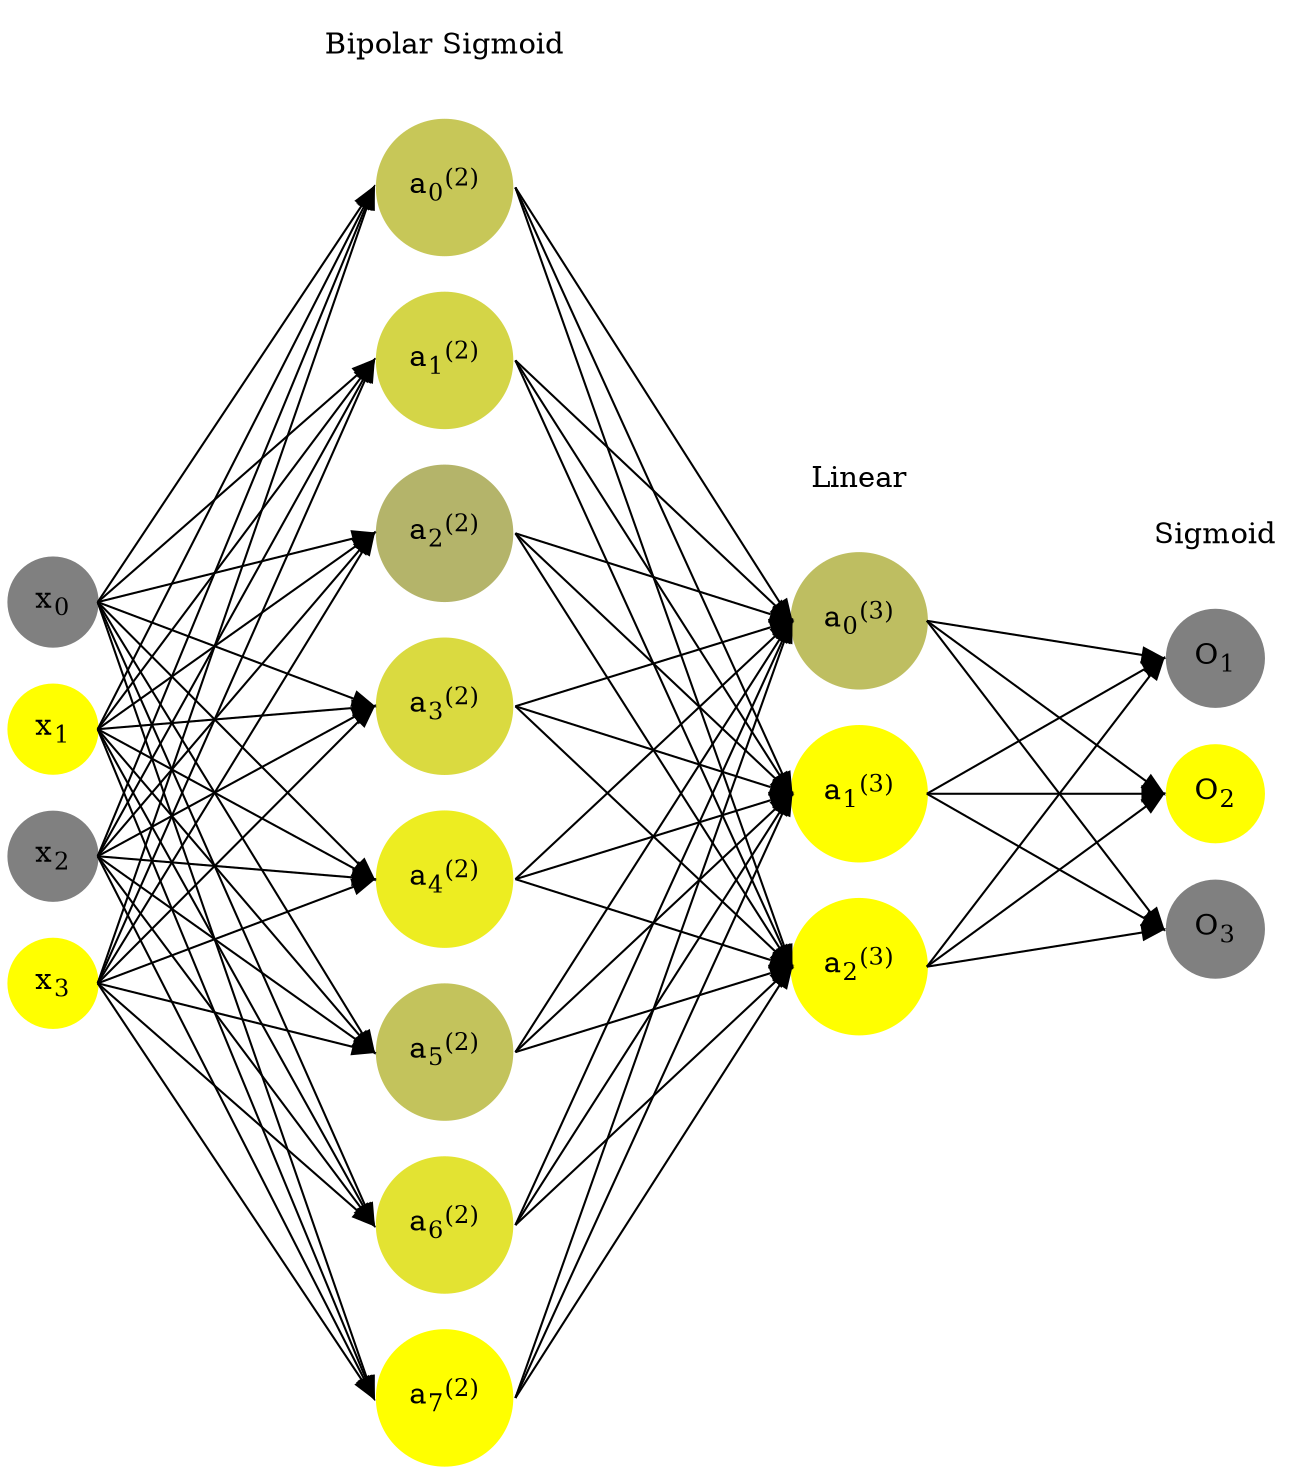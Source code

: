 digraph G {
	rankdir = LR;
	splines=false;
	edge[style=invis];
	ranksep= 1.4;
	{
	node [shape=circle, color="0.1667, 0.0, 0.5", style=filled, fillcolor="0.1667, 0.0, 0.5"];
	x0 [label=<x<sub>0</sub>>];
	}
	{
	node [shape=circle, color="0.1667, 1.0, 1.0", style=filled, fillcolor="0.1667, 1.0, 1.0"];
	x1 [label=<x<sub>1</sub>>];
	}
	{
	node [shape=circle, color="0.1667, 0.0, 0.5", style=filled, fillcolor="0.1667, 0.0, 0.5"];
	x2 [label=<x<sub>2</sub>>];
	}
	{
	node [shape=circle, color="0.1667, 1.0, 1.0", style=filled, fillcolor="0.1667, 1.0, 1.0"];
	x3 [label=<x<sub>3</sub>>];
	}
	{
	node [shape=circle, color="0.1667, 0.558636, 0.779318", style=filled, fillcolor="0.1667, 0.558636, 0.779318"];
	a02 [label=<a<sub>0</sub><sup>(2)</sup>>];
	}
	{
	node [shape=circle, color="0.1667, 0.664181, 0.832090", style=filled, fillcolor="0.1667, 0.664181, 0.832090"];
	a12 [label=<a<sub>1</sub><sup>(2)</sup>>];
	}
	{
	node [shape=circle, color="0.1667, 0.406928, 0.703464", style=filled, fillcolor="0.1667, 0.406928, 0.703464"];
	a22 [label=<a<sub>2</sub><sup>(2)</sup>>];
	}
	{
	node [shape=circle, color="0.1667, 0.704986, 0.852493", style=filled, fillcolor="0.1667, 0.704986, 0.852493"];
	a32 [label=<a<sub>3</sub><sup>(2)</sup>>];
	}
	{
	node [shape=circle, color="0.1667, 0.857283, 0.928642", style=filled, fillcolor="0.1667, 0.857283, 0.928642"];
	a42 [label=<a<sub>4</sub><sup>(2)</sup>>];
	}
	{
	node [shape=circle, color="0.1667, 0.525726, 0.762863", style=filled, fillcolor="0.1667, 0.525726, 0.762863"];
	a52 [label=<a<sub>5</sub><sup>(2)</sup>>];
	}
	{
	node [shape=circle, color="0.1667, 0.778364, 0.889182", style=filled, fillcolor="0.1667, 0.778364, 0.889182"];
	a62 [label=<a<sub>6</sub><sup>(2)</sup>>];
	}
	{
	node [shape=circle, color="0.1667, 0.997766, 0.998883", style=filled, fillcolor="0.1667, 0.997766, 0.998883"];
	a72 [label=<a<sub>7</sub><sup>(2)</sup>>];
	}
	{
	node [shape=circle, color="0.1667, 0.490906, 0.745453", style=filled, fillcolor="0.1667, 0.490906, 0.745453"];
	a03 [label=<a<sub>0</sub><sup>(3)</sup>>];
	}
	{
	node [shape=circle, color="0.1667, 1.815767, 1.407883", style=filled, fillcolor="0.1667, 1.815767, 1.407883"];
	a13 [label=<a<sub>1</sub><sup>(3)</sup>>];
	}
	{
	node [shape=circle, color="0.1667, 2.878914, 1.939457", style=filled, fillcolor="0.1667, 2.878914, 1.939457"];
	a23 [label=<a<sub>2</sub><sup>(3)</sup>>];
	}
	{
	node [shape=circle, color="0.1667, 0.0, 0.5", style=filled, fillcolor="0.1667, 0.0, 0.5"];
	O1 [label=<O<sub>1</sub>>];
	}
	{
	node [shape=circle, color="0.1667, 1.0, 1.0", style=filled, fillcolor="0.1667, 1.0, 1.0"];
	O2 [label=<O<sub>2</sub>>];
	}
	{
	node [shape=circle, color="0.1667, 0.0, 0.5", style=filled, fillcolor="0.1667, 0.0, 0.5"];
	O3 [label=<O<sub>3</sub>>];
	}
	{
	rank=same;
	x0->x1->x2->x3;
	}
	{
	rank=same;
	a02->a12->a22->a32->a42->a52->a62->a72;
	}
	{
	rank=same;
	a03->a13->a23;
	}
	{
	rank=same;
	O1->O2->O3;
	}
	l1 [shape=plaintext,label="Bipolar Sigmoid"];
	l1->a02;
	{rank=same; l1;a02};
	l2 [shape=plaintext,label="Linear"];
	l2->a03;
	{rank=same; l2;a03};
	l3 [shape=plaintext,label="Sigmoid"];
	l3->O1;
	{rank=same; l3;O1};
edge[style=solid, tailport=e, headport=w];
	{x0;x1;x2;x3} -> {a02;a12;a22;a32;a42;a52;a62;a72};
	{a02;a12;a22;a32;a42;a52;a62;a72} -> {a03;a13;a23};
	{a03;a13;a23} -> {O1,O2,O3};
}